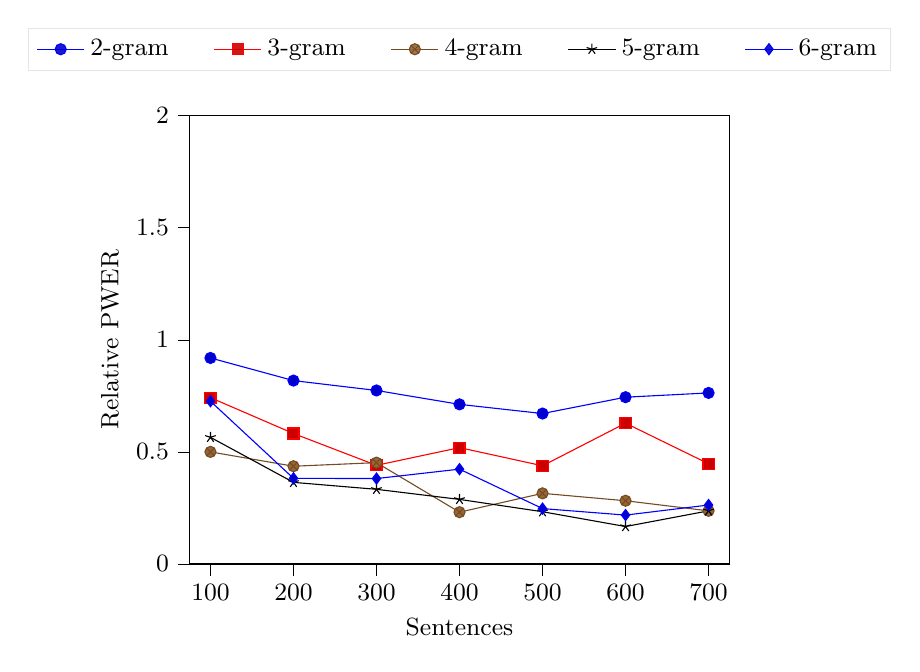 \begin{tikzpicture}
\small
\begin{axis}[
    legend style={
	at={(0.5,1.1)},
	anchor=south,
	legend columns=-1,
	/tikz/every even column/.append style={column sep=0.5cm}
},
legend style={fill opacity=0.9, draw opacity=1, text opacity=1, draw=white!90.0!black},
tick align=outside,
tick pos=left,
x grid style={white!69.02!black},
xlabel={Sentences},
xmin=75, xmax=725,
xtick style={color=black},
y grid style={white!69.02!black},
ylabel={Relative PWER},
ymin=0, ymax=2,
ytick style={color=black}
]

 \addplot 
table {
	
100 0.919
200 0.818
300 0.774
400 0.712
500 0.671
600 0.744
700 0.763
	
};
\addlegendentry{2-gram}


\addplot 
table {
	
100 0.742
200 0.582
300 0.44
400 0.519
500 0.438
600 0.628
700 0.447
	
};
\addlegendentry{3-gram}


\addplot 
table {
	
100 0.5
200 0.436
300 0.452
400 0.231
500 0.315
600 0.282
700 0.237
	
};
\addlegendentry{4-gram}


\addplot 
table {
	
100 0.565
200 0.364
300 0.333
400 0.288
500 0.233
600 0.167
700 0.237
	
};
\addlegendentry{5-gram}


\addplot 
table {
	
100 0.726
200 0.382
300 0.381
400 0.423
500 0.247
600 0.218
700 0.263
	
};
\addlegendentry{6-gram}

\end{axis}
\end{tikzpicture}
